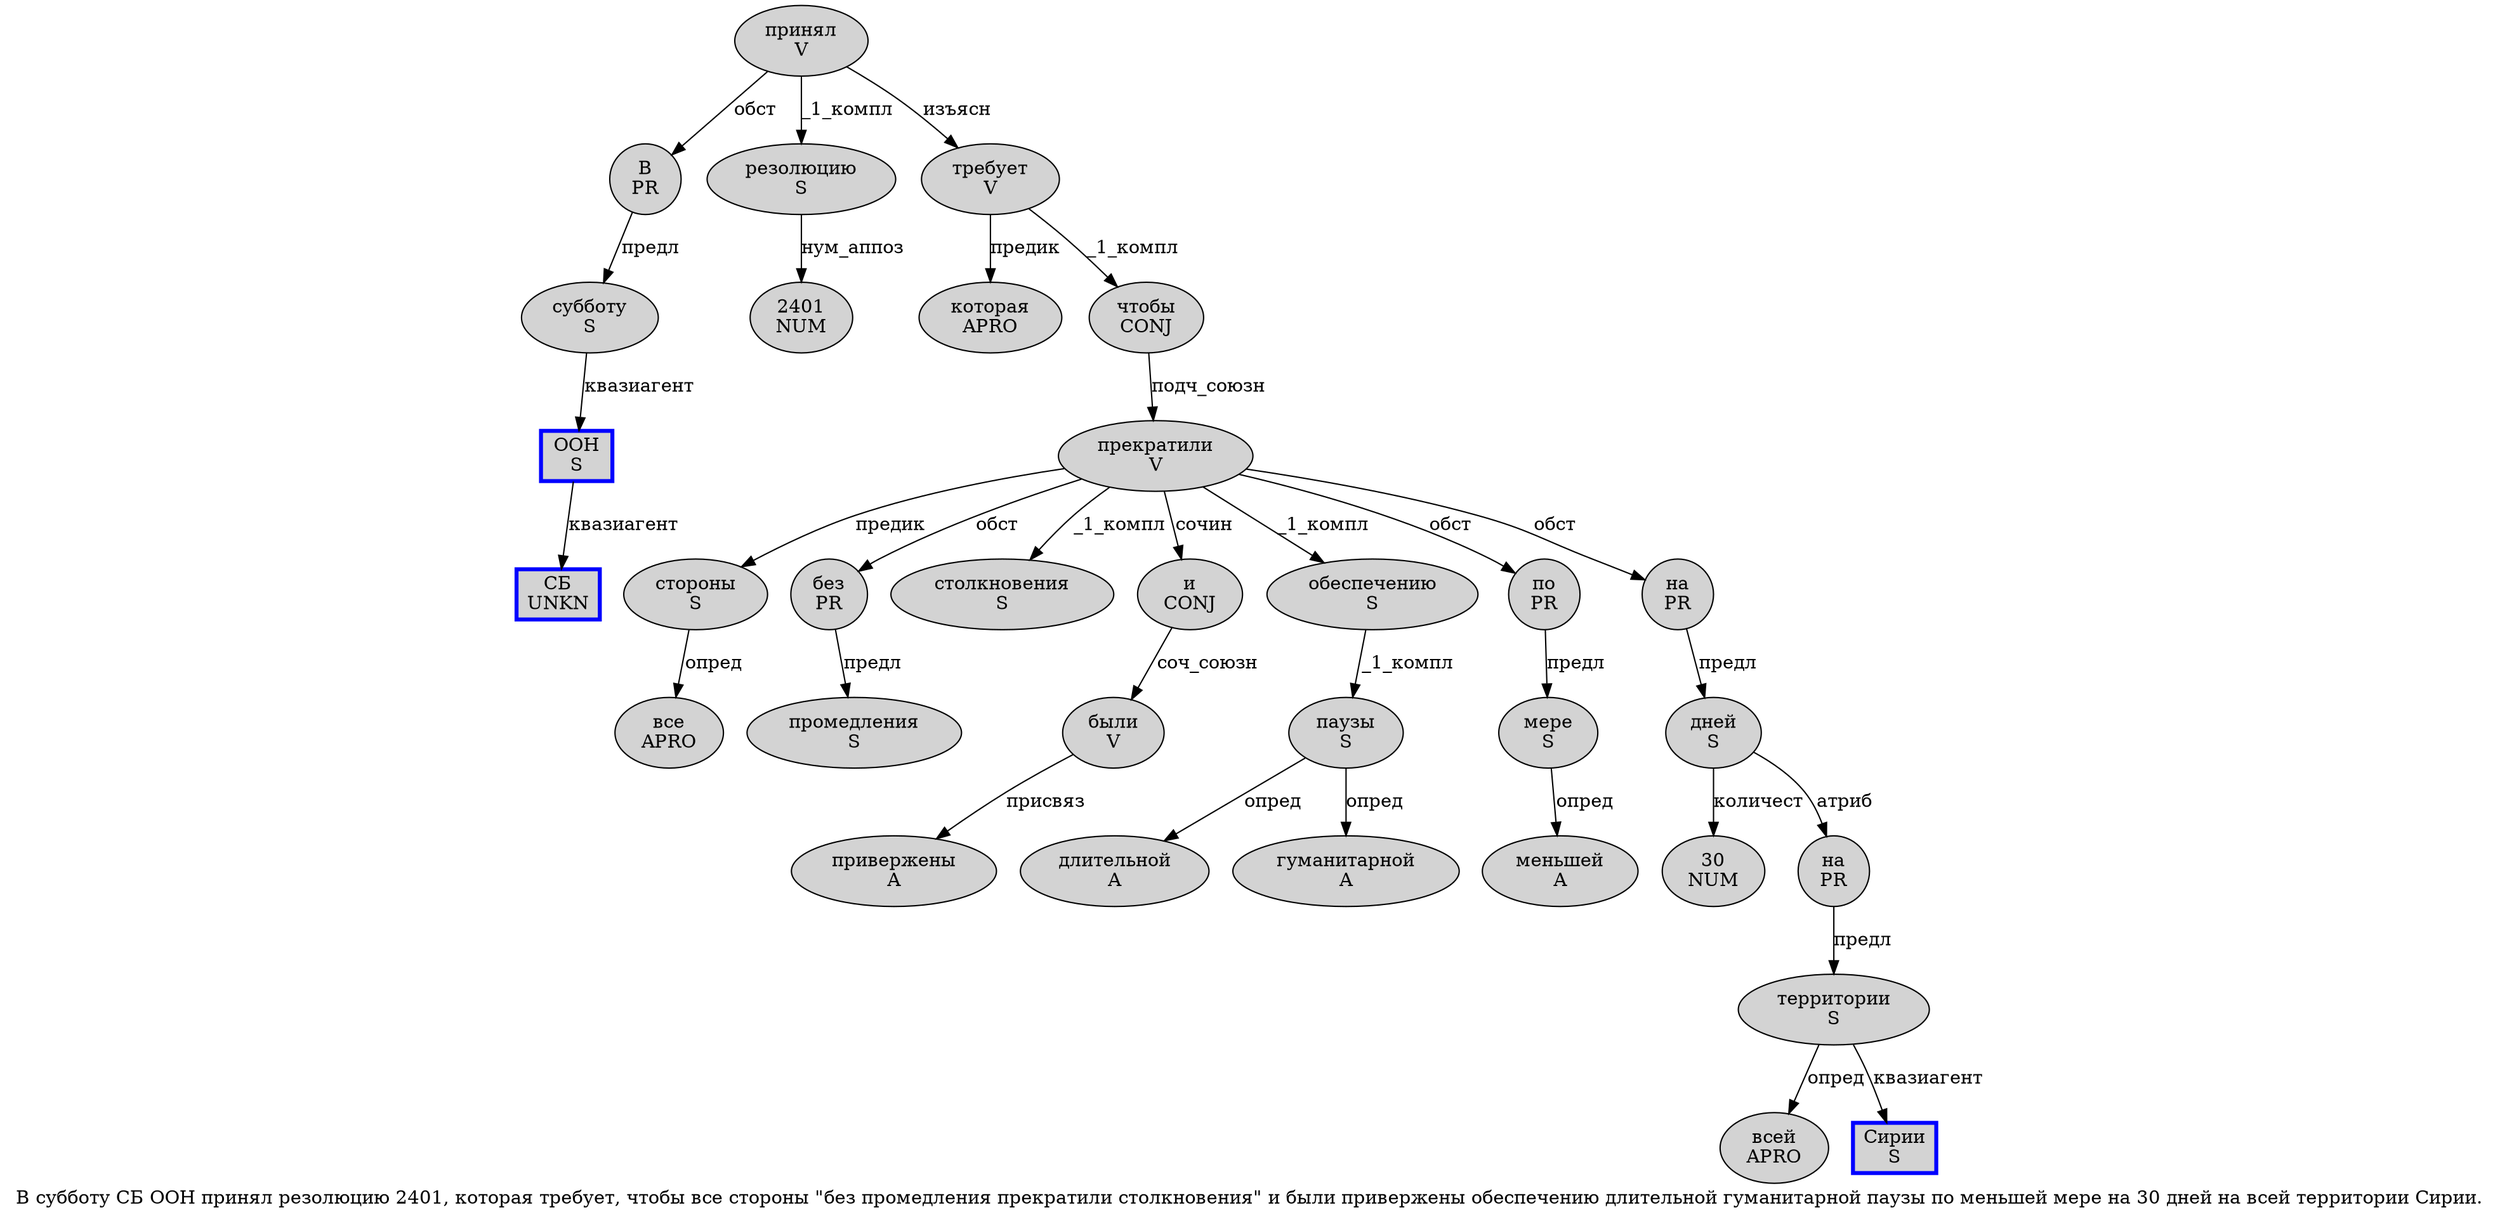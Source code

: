 digraph SENTENCE_890 {
	graph [label="В субботу СБ ООН принял резолюцию 2401, которая требует, чтобы все стороны \"без промедления прекратили столкновения\" и были привержены обеспечению длительной гуманитарной паузы по меньшей мере на 30 дней на всей территории Сирии."]
	node [style=filled]
		0 [label="В
PR" color="" fillcolor=lightgray penwidth=1 shape=ellipse]
		1 [label="субботу
S" color="" fillcolor=lightgray penwidth=1 shape=ellipse]
		2 [label="СБ
UNKN" color=blue fillcolor=lightgray penwidth=3 shape=box]
		3 [label="ООН
S" color=blue fillcolor=lightgray penwidth=3 shape=box]
		4 [label="принял
V" color="" fillcolor=lightgray penwidth=1 shape=ellipse]
		5 [label="резолюцию
S" color="" fillcolor=lightgray penwidth=1 shape=ellipse]
		6 [label="2401
NUM" color="" fillcolor=lightgray penwidth=1 shape=ellipse]
		8 [label="которая
APRO" color="" fillcolor=lightgray penwidth=1 shape=ellipse]
		9 [label="требует
V" color="" fillcolor=lightgray penwidth=1 shape=ellipse]
		11 [label="чтобы
CONJ" color="" fillcolor=lightgray penwidth=1 shape=ellipse]
		12 [label="все
APRO" color="" fillcolor=lightgray penwidth=1 shape=ellipse]
		13 [label="стороны
S" color="" fillcolor=lightgray penwidth=1 shape=ellipse]
		15 [label="без
PR" color="" fillcolor=lightgray penwidth=1 shape=ellipse]
		16 [label="промедления
S" color="" fillcolor=lightgray penwidth=1 shape=ellipse]
		17 [label="прекратили
V" color="" fillcolor=lightgray penwidth=1 shape=ellipse]
		18 [label="столкновения
S" color="" fillcolor=lightgray penwidth=1 shape=ellipse]
		20 [label="и
CONJ" color="" fillcolor=lightgray penwidth=1 shape=ellipse]
		21 [label="были
V" color="" fillcolor=lightgray penwidth=1 shape=ellipse]
		22 [label="привержены
A" color="" fillcolor=lightgray penwidth=1 shape=ellipse]
		23 [label="обеспечению
S" color="" fillcolor=lightgray penwidth=1 shape=ellipse]
		24 [label="длительной
A" color="" fillcolor=lightgray penwidth=1 shape=ellipse]
		25 [label="гуманитарной
A" color="" fillcolor=lightgray penwidth=1 shape=ellipse]
		26 [label="паузы
S" color="" fillcolor=lightgray penwidth=1 shape=ellipse]
		27 [label="по
PR" color="" fillcolor=lightgray penwidth=1 shape=ellipse]
		28 [label="меньшей
A" color="" fillcolor=lightgray penwidth=1 shape=ellipse]
		29 [label="мере
S" color="" fillcolor=lightgray penwidth=1 shape=ellipse]
		30 [label="на
PR" color="" fillcolor=lightgray penwidth=1 shape=ellipse]
		31 [label="30
NUM" color="" fillcolor=lightgray penwidth=1 shape=ellipse]
		32 [label="дней
S" color="" fillcolor=lightgray penwidth=1 shape=ellipse]
		33 [label="на
PR" color="" fillcolor=lightgray penwidth=1 shape=ellipse]
		34 [label="всей
APRO" color="" fillcolor=lightgray penwidth=1 shape=ellipse]
		35 [label="территории
S" color="" fillcolor=lightgray penwidth=1 shape=ellipse]
		36 [label="Сирии
S" color=blue fillcolor=lightgray penwidth=3 shape=box]
			20 -> 21 [label="соч_союзн"]
			4 -> 0 [label="обст"]
			4 -> 5 [label="_1_компл"]
			4 -> 9 [label="изъясн"]
			17 -> 13 [label="предик"]
			17 -> 15 [label="обст"]
			17 -> 18 [label="_1_компл"]
			17 -> 20 [label="сочин"]
			17 -> 23 [label="_1_компл"]
			17 -> 27 [label="обст"]
			17 -> 30 [label="обст"]
			21 -> 22 [label="присвяз"]
			13 -> 12 [label="опред"]
			23 -> 26 [label="_1_компл"]
			3 -> 2 [label="квазиагент"]
			1 -> 3 [label="квазиагент"]
			11 -> 17 [label="подч_союзн"]
			30 -> 32 [label="предл"]
			27 -> 29 [label="предл"]
			35 -> 34 [label="опред"]
			35 -> 36 [label="квазиагент"]
			9 -> 8 [label="предик"]
			9 -> 11 [label="_1_компл"]
			33 -> 35 [label="предл"]
			0 -> 1 [label="предл"]
			26 -> 24 [label="опред"]
			26 -> 25 [label="опред"]
			15 -> 16 [label="предл"]
			5 -> 6 [label="нум_аппоз"]
			32 -> 31 [label="количест"]
			32 -> 33 [label="атриб"]
			29 -> 28 [label="опред"]
}